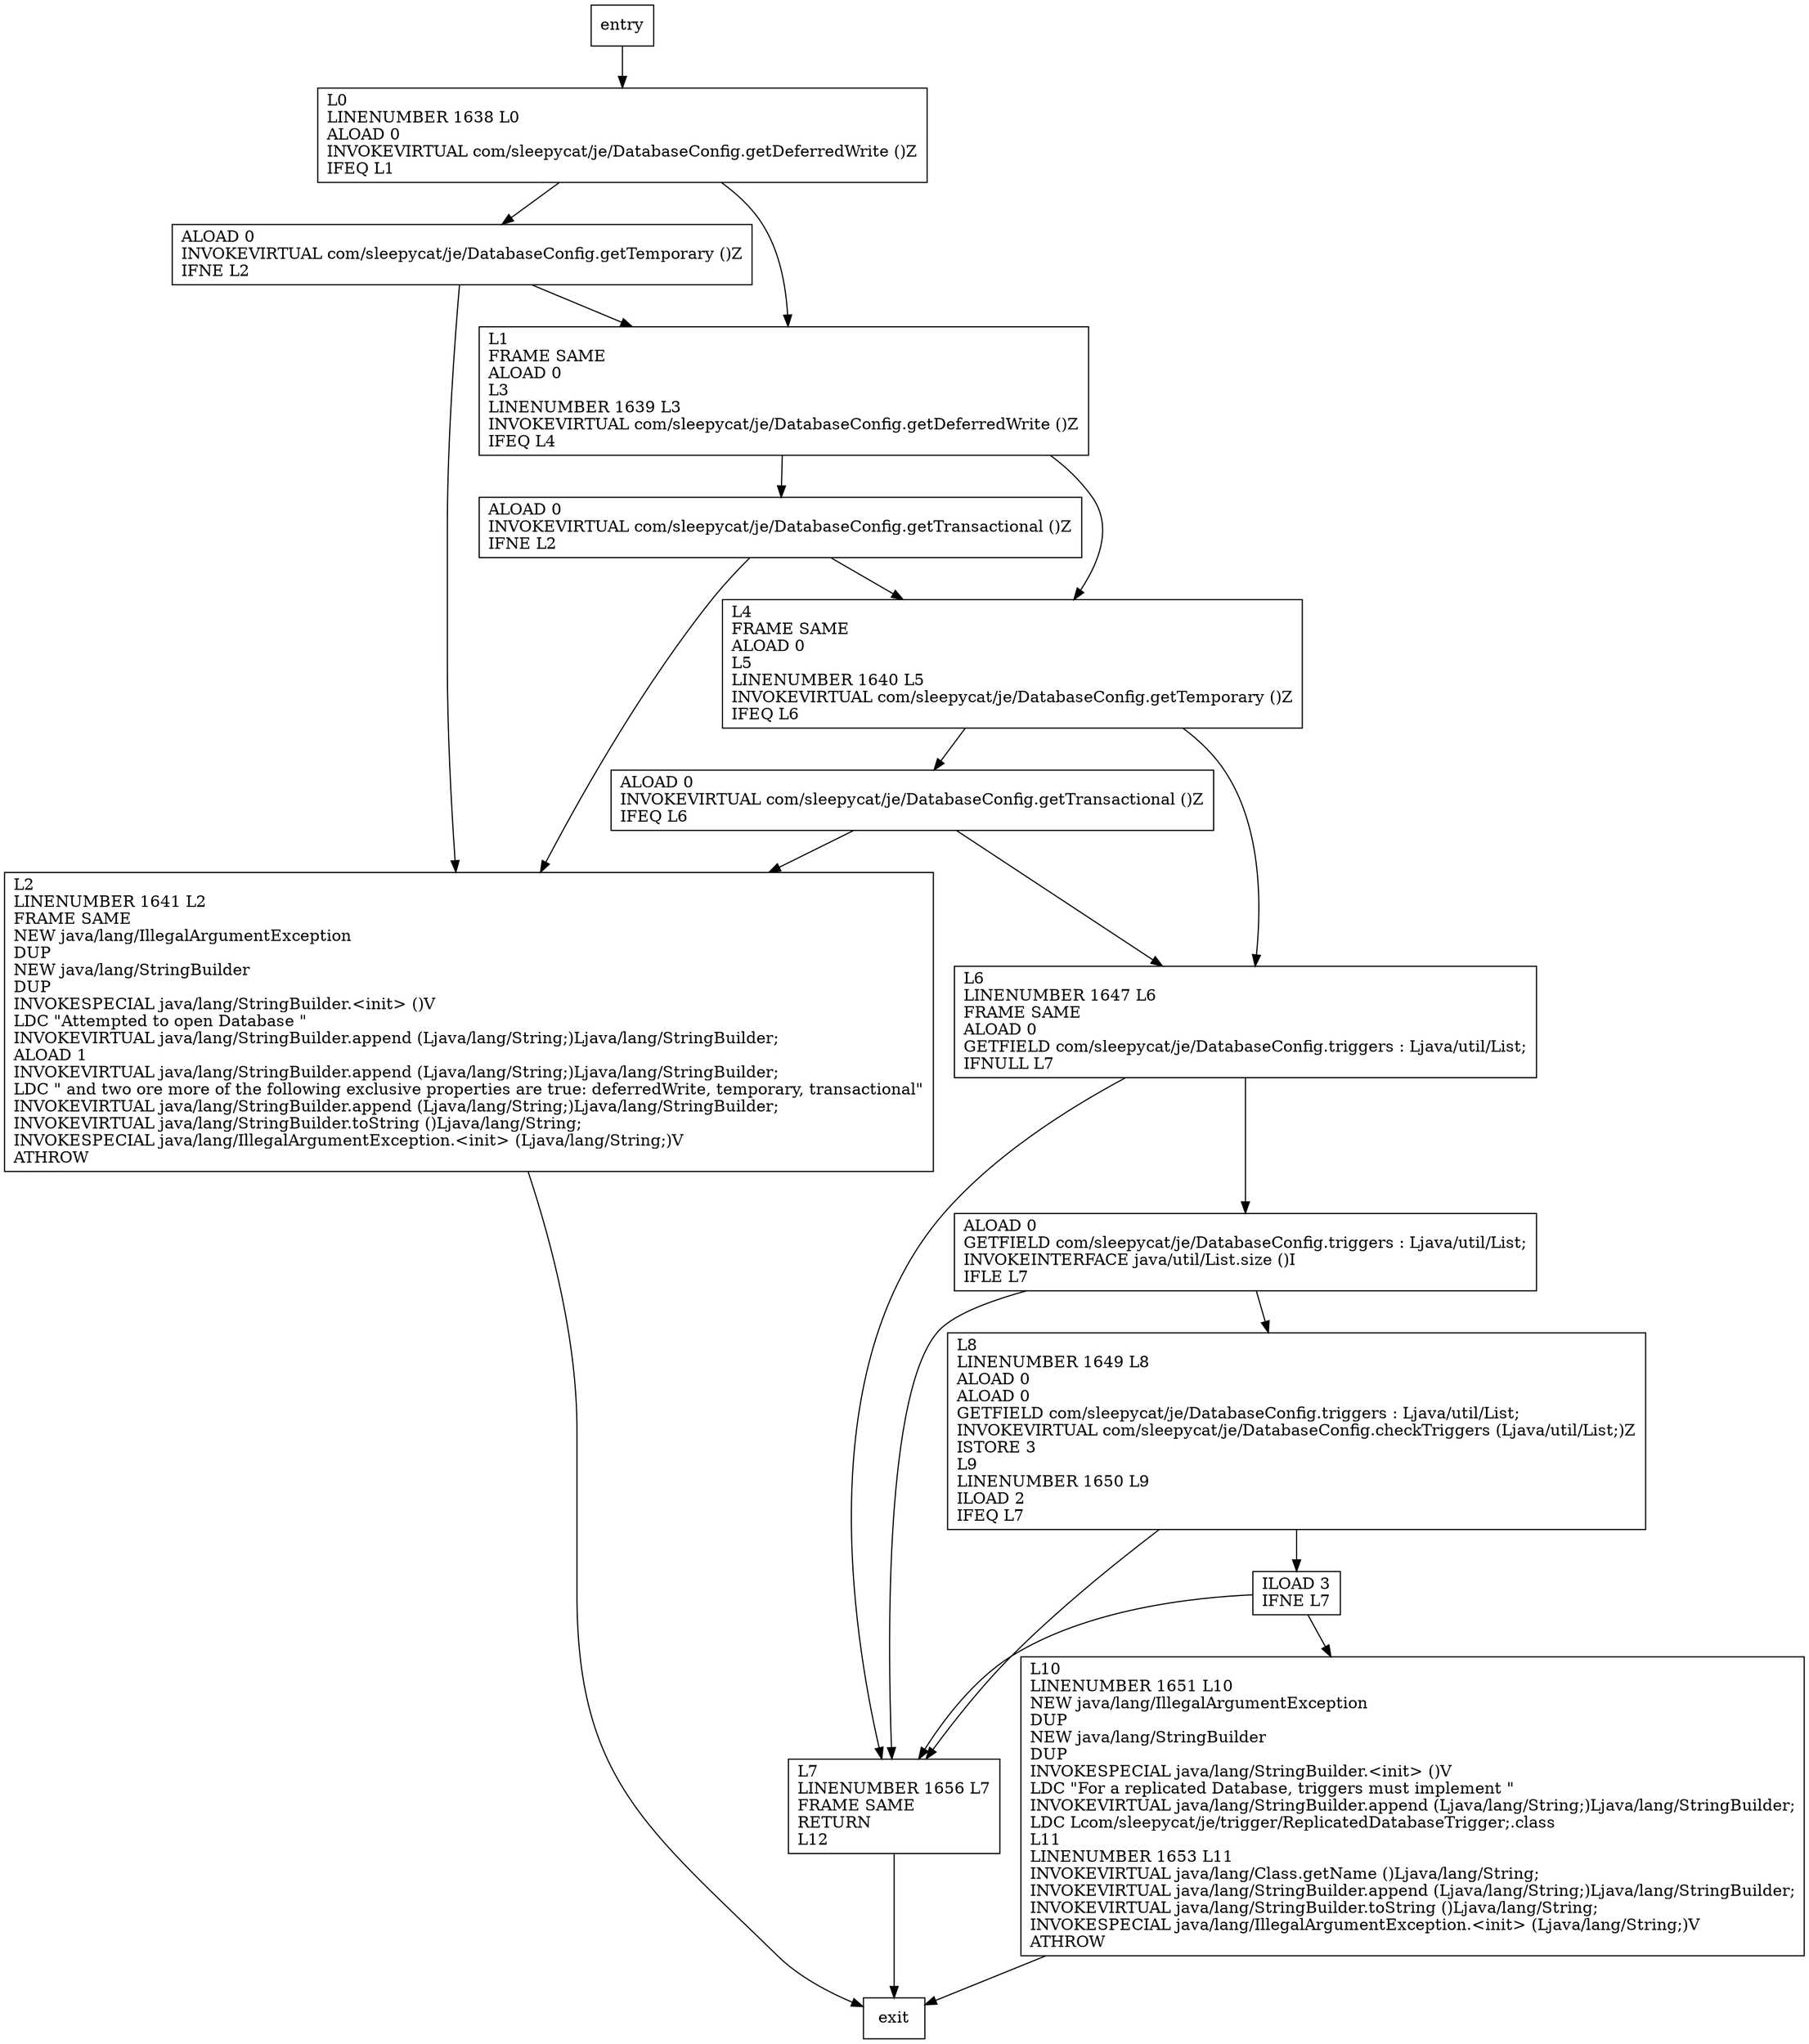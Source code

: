 digraph validateOnDbOpen {
node [shape=record];
23186793 [label="L2\lLINENUMBER 1641 L2\lFRAME SAME\lNEW java/lang/IllegalArgumentException\lDUP\lNEW java/lang/StringBuilder\lDUP\lINVOKESPECIAL java/lang/StringBuilder.\<init\> ()V\lLDC \"Attempted to open Database \"\lINVOKEVIRTUAL java/lang/StringBuilder.append (Ljava/lang/String;)Ljava/lang/StringBuilder;\lALOAD 1\lINVOKEVIRTUAL java/lang/StringBuilder.append (Ljava/lang/String;)Ljava/lang/StringBuilder;\lLDC \" and two ore more of the following exclusive properties are true: deferredWrite, temporary, transactional\"\lINVOKEVIRTUAL java/lang/StringBuilder.append (Ljava/lang/String;)Ljava/lang/StringBuilder;\lINVOKEVIRTUAL java/lang/StringBuilder.toString ()Ljava/lang/String;\lINVOKESPECIAL java/lang/IllegalArgumentException.\<init\> (Ljava/lang/String;)V\lATHROW\l"];
1719646936 [label="ALOAD 0\lINVOKEVIRTUAL com/sleepycat/je/DatabaseConfig.getTemporary ()Z\lIFNE L2\l"];
1623984487 [label="ALOAD 0\lGETFIELD com/sleepycat/je/DatabaseConfig.triggers : Ljava/util/List;\lINVOKEINTERFACE java/util/List.size ()I\lIFLE L7\l"];
1880886625 [label="L1\lFRAME SAME\lALOAD 0\lL3\lLINENUMBER 1639 L3\lINVOKEVIRTUAL com/sleepycat/je/DatabaseConfig.getDeferredWrite ()Z\lIFEQ L4\l"];
1837616043 [label="ALOAD 0\lINVOKEVIRTUAL com/sleepycat/je/DatabaseConfig.getTransactional ()Z\lIFEQ L6\l"];
1689548376 [label="L10\lLINENUMBER 1651 L10\lNEW java/lang/IllegalArgumentException\lDUP\lNEW java/lang/StringBuilder\lDUP\lINVOKESPECIAL java/lang/StringBuilder.\<init\> ()V\lLDC \"For a replicated Database, triggers must implement \"\lINVOKEVIRTUAL java/lang/StringBuilder.append (Ljava/lang/String;)Ljava/lang/StringBuilder;\lLDC Lcom/sleepycat/je/trigger/ReplicatedDatabaseTrigger;.class\lL11\lLINENUMBER 1653 L11\lINVOKEVIRTUAL java/lang/Class.getName ()Ljava/lang/String;\lINVOKEVIRTUAL java/lang/StringBuilder.append (Ljava/lang/String;)Ljava/lang/StringBuilder;\lINVOKEVIRTUAL java/lang/StringBuilder.toString ()Ljava/lang/String;\lINVOKESPECIAL java/lang/IllegalArgumentException.\<init\> (Ljava/lang/String;)V\lATHROW\l"];
1919231039 [label="ALOAD 0\lINVOKEVIRTUAL com/sleepycat/je/DatabaseConfig.getTransactional ()Z\lIFNE L2\l"];
1003718398 [label="L7\lLINENUMBER 1656 L7\lFRAME SAME\lRETURN\lL12\l"];
1767369399 [label="L4\lFRAME SAME\lALOAD 0\lL5\lLINENUMBER 1640 L5\lINVOKEVIRTUAL com/sleepycat/je/DatabaseConfig.getTemporary ()Z\lIFEQ L6\l"];
1574347019 [label="L0\lLINENUMBER 1638 L0\lALOAD 0\lINVOKEVIRTUAL com/sleepycat/je/DatabaseConfig.getDeferredWrite ()Z\lIFEQ L1\l"];
1652709399 [label="L6\lLINENUMBER 1647 L6\lFRAME SAME\lALOAD 0\lGETFIELD com/sleepycat/je/DatabaseConfig.triggers : Ljava/util/List;\lIFNULL L7\l"];
276739977 [label="L8\lLINENUMBER 1649 L8\lALOAD 0\lALOAD 0\lGETFIELD com/sleepycat/je/DatabaseConfig.triggers : Ljava/util/List;\lINVOKEVIRTUAL com/sleepycat/je/DatabaseConfig.checkTriggers (Ljava/util/List;)Z\lISTORE 3\lL9\lLINENUMBER 1650 L9\lILOAD 2\lIFEQ L7\l"];
1131936958 [label="ILOAD 3\lIFNE L7\l"];
entry;
exit;
23186793 -> exit
1719646936 -> 1880886625
1719646936 -> 23186793
1623984487 -> 1003718398
1623984487 -> 276739977
entry -> 1574347019
1880886625 -> 1919231039
1880886625 -> 1767369399
1837616043 -> 23186793
1837616043 -> 1652709399
1689548376 -> exit
1919231039 -> 1767369399
1919231039 -> 23186793
1003718398 -> exit
1767369399 -> 1837616043
1767369399 -> 1652709399
1574347019 -> 1880886625
1574347019 -> 1719646936
1652709399 -> 1003718398
1652709399 -> 1623984487
276739977 -> 1003718398
276739977 -> 1131936958
1131936958 -> 1689548376
1131936958 -> 1003718398
}
